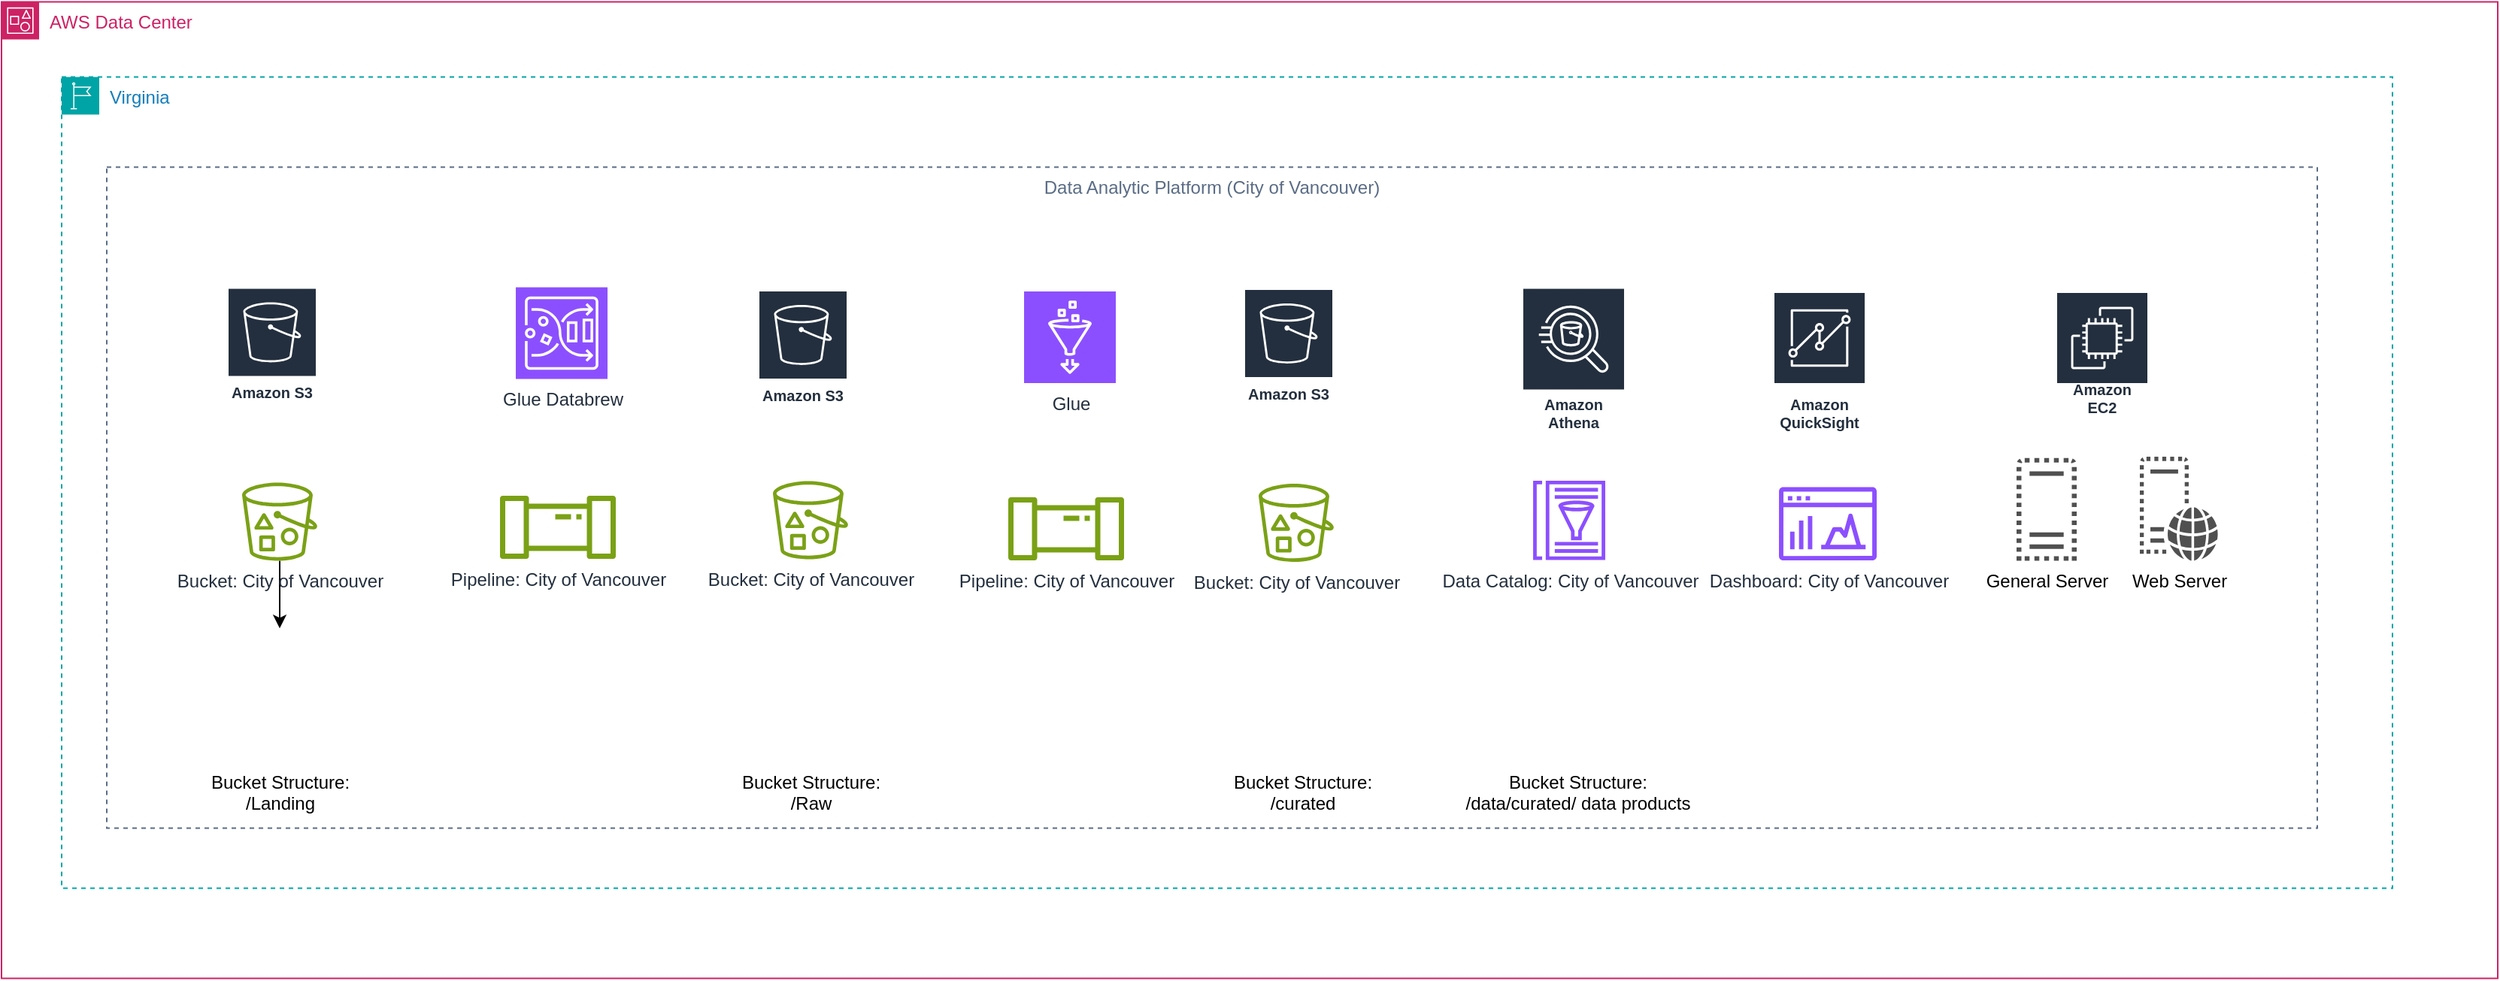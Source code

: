 <mxfile version="24.7.14">
  <diagram name="Page-1" id="GYH26-BE-DL42qdZflEd">
    <mxGraphModel dx="1344" dy="-935" grid="1" gridSize="10" guides="1" tooltips="1" connect="1" arrows="1" fold="1" page="1" pageScale="1" pageWidth="850" pageHeight="1100" math="0" shadow="0">
      <root>
        <mxCell id="0" />
        <mxCell id="1" parent="0" />
        <mxCell id="LXDzyqrESPQ0gwNqlJLr-19" value="AWS Data Center" style="points=[[0,0],[0.25,0],[0.5,0],[0.75,0],[1,0],[1,0.25],[1,0.5],[1,0.75],[1,1],[0.75,1],[0.5,1],[0.25,1],[0,1],[0,0.75],[0,0.5],[0,0.25]];outlineConnect=0;gradientColor=none;html=1;whiteSpace=wrap;fontSize=12;fontStyle=0;container=1;pointerEvents=0;collapsible=0;recursiveResize=0;shape=mxgraph.aws4.group;grIcon=mxgraph.aws4.group_account;strokeColor=#CD2264;fillColor=none;verticalAlign=top;align=left;spacingLeft=30;fontColor=#CD2264;dashed=0;" vertex="1" parent="1">
          <mxGeometry x="1720" y="2408.24" width="1660" height="650" as="geometry" />
        </mxCell>
        <mxCell id="LXDzyqrESPQ0gwNqlJLr-20" value="Virginia" style="points=[[0,0],[0.25,0],[0.5,0],[0.75,0],[1,0],[1,0.25],[1,0.5],[1,0.75],[1,1],[0.75,1],[0.5,1],[0.25,1],[0,1],[0,0.75],[0,0.5],[0,0.25]];outlineConnect=0;gradientColor=none;html=1;whiteSpace=wrap;fontSize=12;fontStyle=0;container=1;pointerEvents=0;collapsible=0;recursiveResize=0;shape=mxgraph.aws4.group;grIcon=mxgraph.aws4.group_region;strokeColor=#00A4A6;fillColor=none;verticalAlign=top;align=left;spacingLeft=30;fontColor=#147EBA;dashed=1;" vertex="1" parent="LXDzyqrESPQ0gwNqlJLr-19">
          <mxGeometry x="40" y="50" width="1550" height="540" as="geometry" />
        </mxCell>
        <mxCell id="LXDzyqrESPQ0gwNqlJLr-21" value="Data Analytic Platform (City of Vancouver)" style="fillColor=none;strokeColor=#5A6C86;dashed=1;verticalAlign=top;fontStyle=0;fontColor=#5A6C86;whiteSpace=wrap;html=1;" vertex="1" parent="LXDzyqrESPQ0gwNqlJLr-20">
          <mxGeometry x="30" y="60" width="1470" height="440" as="geometry" />
        </mxCell>
        <mxCell id="LXDzyqrESPQ0gwNqlJLr-22" value="Amazon S3" style="sketch=0;outlineConnect=0;fontColor=#232F3E;gradientColor=none;strokeColor=#ffffff;fillColor=#232F3E;dashed=0;verticalLabelPosition=middle;verticalAlign=bottom;align=center;html=1;whiteSpace=wrap;fontSize=10;fontStyle=1;spacing=3;shape=mxgraph.aws4.productIcon;prIcon=mxgraph.aws4.s3;" vertex="1" parent="LXDzyqrESPQ0gwNqlJLr-20">
          <mxGeometry x="110" y="140" width="60" height="80" as="geometry" />
        </mxCell>
        <mxCell id="LXDzyqrESPQ0gwNqlJLr-43" value="" style="edgeStyle=orthogonalEdgeStyle;rounded=0;orthogonalLoop=1;jettySize=auto;html=1;" edge="1" parent="LXDzyqrESPQ0gwNqlJLr-20" source="LXDzyqrESPQ0gwNqlJLr-23" target="LXDzyqrESPQ0gwNqlJLr-24">
          <mxGeometry relative="1" as="geometry" />
        </mxCell>
        <mxCell id="LXDzyqrESPQ0gwNqlJLr-23" value="Bucket: City of Vancouver" style="sketch=0;outlineConnect=0;fontColor=#232F3E;gradientColor=none;fillColor=#7AA116;strokeColor=none;dashed=0;verticalLabelPosition=bottom;verticalAlign=top;align=center;html=1;fontSize=12;fontStyle=0;aspect=fixed;pointerEvents=1;shape=mxgraph.aws4.bucket_with_objects;" vertex="1" parent="LXDzyqrESPQ0gwNqlJLr-20">
          <mxGeometry x="120" y="270" width="50" height="52" as="geometry" />
        </mxCell>
        <mxCell id="LXDzyqrESPQ0gwNqlJLr-24" value="Bucket Structure:&lt;div&gt;/Landing&lt;/div&gt;" style="shape=image;html=1;verticalAlign=top;verticalLabelPosition=bottom;labelBackgroundColor=#ffffff;imageAspect=0;aspect=fixed;image=https://cdn1.iconfinder.com/data/icons/systemui/21/hierarchy-128.png" vertex="1" parent="LXDzyqrESPQ0gwNqlJLr-20">
          <mxGeometry x="100.5" y="367" width="89" height="89" as="geometry" />
        </mxCell>
        <mxCell id="LXDzyqrESPQ0gwNqlJLr-25" value="Amazon S3" style="sketch=0;outlineConnect=0;fontColor=#232F3E;gradientColor=none;strokeColor=#ffffff;fillColor=#232F3E;dashed=0;verticalLabelPosition=middle;verticalAlign=bottom;align=center;html=1;whiteSpace=wrap;fontSize=10;fontStyle=1;spacing=3;shape=mxgraph.aws4.productIcon;prIcon=mxgraph.aws4.s3;" vertex="1" parent="LXDzyqrESPQ0gwNqlJLr-20">
          <mxGeometry x="463" y="141.76" width="60" height="80" as="geometry" />
        </mxCell>
        <mxCell id="LXDzyqrESPQ0gwNqlJLr-26" value="Bucket: City of Vancouver" style="sketch=0;outlineConnect=0;fontColor=#232F3E;gradientColor=none;fillColor=#7AA116;strokeColor=none;dashed=0;verticalLabelPosition=bottom;verticalAlign=top;align=center;html=1;fontSize=12;fontStyle=0;aspect=fixed;pointerEvents=1;shape=mxgraph.aws4.bucket_with_objects;" vertex="1" parent="LXDzyqrESPQ0gwNqlJLr-20">
          <mxGeometry x="473" y="269" width="50" height="52" as="geometry" />
        </mxCell>
        <mxCell id="LXDzyqrESPQ0gwNqlJLr-27" value="Bucket Structure:&lt;div&gt;/Raw&lt;/div&gt;" style="shape=image;html=1;verticalAlign=top;verticalLabelPosition=bottom;labelBackgroundColor=#ffffff;imageAspect=0;aspect=fixed;image=https://cdn1.iconfinder.com/data/icons/systemui/21/hierarchy-128.png" vertex="1" parent="LXDzyqrESPQ0gwNqlJLr-20">
          <mxGeometry x="453.5" y="367.0" width="89" height="89" as="geometry" />
        </mxCell>
        <mxCell id="LXDzyqrESPQ0gwNqlJLr-28" value="Glue Databrew" style="sketch=0;points=[[0,0,0],[0.25,0,0],[0.5,0,0],[0.75,0,0],[1,0,0],[0,1,0],[0.25,1,0],[0.5,1,0],[0.75,1,0],[1,1,0],[0,0.25,0],[0,0.5,0],[0,0.75,0],[1,0.25,0],[1,0.5,0],[1,0.75,0]];outlineConnect=0;fontColor=#232F3E;fillColor=#8C4FFF;strokeColor=#ffffff;dashed=0;verticalLabelPosition=bottom;verticalAlign=top;align=center;html=1;fontSize=12;fontStyle=0;aspect=fixed;shape=mxgraph.aws4.resourceIcon;resIcon=mxgraph.aws4.glue_databrew;" vertex="1" parent="LXDzyqrESPQ0gwNqlJLr-20">
          <mxGeometry x="302" y="140" width="61" height="61" as="geometry" />
        </mxCell>
        <mxCell id="LXDzyqrESPQ0gwNqlJLr-29" value="Pipeline: City of Vancouver" style="sketch=0;outlineConnect=0;fontColor=#232F3E;gradientColor=none;fillColor=#7AA116;strokeColor=none;dashed=0;verticalLabelPosition=bottom;verticalAlign=top;align=center;html=1;fontSize=12;fontStyle=0;aspect=fixed;pointerEvents=1;shape=mxgraph.aws4.iot_analytics_pipeline;" vertex="1" parent="LXDzyqrESPQ0gwNqlJLr-20">
          <mxGeometry x="291" y="278.76" width="78" height="42" as="geometry" />
        </mxCell>
        <mxCell id="LXDzyqrESPQ0gwNqlJLr-30" value="Amazon S3" style="sketch=0;outlineConnect=0;fontColor=#232F3E;gradientColor=none;strokeColor=#ffffff;fillColor=#232F3E;dashed=0;verticalLabelPosition=middle;verticalAlign=bottom;align=center;html=1;whiteSpace=wrap;fontSize=10;fontStyle=1;spacing=3;shape=mxgraph.aws4.productIcon;prIcon=mxgraph.aws4.s3;" vertex="1" parent="LXDzyqrESPQ0gwNqlJLr-20">
          <mxGeometry x="786" y="140.76" width="60" height="80" as="geometry" />
        </mxCell>
        <mxCell id="LXDzyqrESPQ0gwNqlJLr-31" value="Bucket: City of Vancouver" style="sketch=0;outlineConnect=0;fontColor=#232F3E;gradientColor=none;fillColor=#7AA116;strokeColor=none;dashed=0;verticalLabelPosition=bottom;verticalAlign=top;align=center;html=1;fontSize=12;fontStyle=0;aspect=fixed;pointerEvents=1;shape=mxgraph.aws4.bucket_with_objects;" vertex="1" parent="LXDzyqrESPQ0gwNqlJLr-20">
          <mxGeometry x="796" y="270.76" width="50" height="52" as="geometry" />
        </mxCell>
        <mxCell id="LXDzyqrESPQ0gwNqlJLr-32" value="Bucket Structure:&lt;div&gt;/curated&lt;/div&gt;" style="shape=image;html=1;verticalAlign=top;verticalLabelPosition=bottom;labelBackgroundColor=#ffffff;imageAspect=0;aspect=fixed;image=https://cdn1.iconfinder.com/data/icons/systemui/21/hierarchy-128.png" vertex="1" parent="LXDzyqrESPQ0gwNqlJLr-20">
          <mxGeometry x="780.5" y="367" width="89" height="89" as="geometry" />
        </mxCell>
        <mxCell id="LXDzyqrESPQ0gwNqlJLr-33" value="Pipeline: City of Vancouver" style="sketch=0;outlineConnect=0;fontColor=#232F3E;gradientColor=none;fillColor=#7AA116;strokeColor=none;dashed=0;verticalLabelPosition=bottom;verticalAlign=top;align=center;html=1;fontSize=12;fontStyle=0;aspect=fixed;pointerEvents=1;shape=mxgraph.aws4.iot_analytics_pipeline;" vertex="1" parent="LXDzyqrESPQ0gwNqlJLr-20">
          <mxGeometry x="629" y="279.76" width="78" height="42" as="geometry" />
        </mxCell>
        <mxCell id="LXDzyqrESPQ0gwNqlJLr-34" value="Glue" style="sketch=0;points=[[0,0,0],[0.25,0,0],[0.5,0,0],[0.75,0,0],[1,0,0],[0,1,0],[0.25,1,0],[0.5,1,0],[0.75,1,0],[1,1,0],[0,0.25,0],[0,0.5,0],[0,0.75,0],[1,0.25,0],[1,0.5,0],[1,0.75,0]];outlineConnect=0;fontColor=#232F3E;fillColor=#8C4FFF;strokeColor=#ffffff;dashed=0;verticalLabelPosition=bottom;verticalAlign=top;align=center;html=1;fontSize=12;fontStyle=0;aspect=fixed;shape=mxgraph.aws4.resourceIcon;resIcon=mxgraph.aws4.glue;" vertex="1" parent="LXDzyqrESPQ0gwNqlJLr-20">
          <mxGeometry x="640" y="142.76" width="61" height="61" as="geometry" />
        </mxCell>
        <mxCell id="LXDzyqrESPQ0gwNqlJLr-35" value="Data Catalog: City of Vancouver" style="sketch=0;outlineConnect=0;fontColor=#232F3E;gradientColor=none;fillColor=#8C4FFF;strokeColor=none;dashed=0;verticalLabelPosition=bottom;verticalAlign=top;align=center;html=1;fontSize=12;fontStyle=0;aspect=fixed;pointerEvents=1;shape=mxgraph.aws4.glue_data_catalog;" vertex="1" parent="LXDzyqrESPQ0gwNqlJLr-20">
          <mxGeometry x="978.16" y="268.76" width="48.69" height="52.75" as="geometry" />
        </mxCell>
        <mxCell id="LXDzyqrESPQ0gwNqlJLr-36" value="Amazon Athena" style="sketch=0;outlineConnect=0;fontColor=#232F3E;gradientColor=none;strokeColor=#ffffff;fillColor=#232F3E;dashed=0;verticalLabelPosition=middle;verticalAlign=bottom;align=center;html=1;whiteSpace=wrap;fontSize=10;fontStyle=1;spacing=3;shape=mxgraph.aws4.productIcon;prIcon=mxgraph.aws4.athena;" vertex="1" parent="LXDzyqrESPQ0gwNqlJLr-20">
          <mxGeometry x="971" y="140" width="69" height="99.76" as="geometry" />
        </mxCell>
        <mxCell id="LXDzyqrESPQ0gwNqlJLr-37" value="Bucket Structure:&lt;div&gt;/data/curated/ data products&lt;/div&gt;" style="shape=image;html=1;verticalAlign=top;verticalLabelPosition=bottom;labelBackgroundColor=#ffffff;imageAspect=0;aspect=fixed;image=https://cdn1.iconfinder.com/data/icons/systemui/21/hierarchy-128.png" vertex="1" parent="LXDzyqrESPQ0gwNqlJLr-20">
          <mxGeometry x="963" y="367.0" width="89" height="89" as="geometry" />
        </mxCell>
        <mxCell id="LXDzyqrESPQ0gwNqlJLr-38" value="Amazon QuickSight" style="sketch=0;outlineConnect=0;fontColor=#232F3E;gradientColor=none;strokeColor=#ffffff;fillColor=#232F3E;dashed=0;verticalLabelPosition=middle;verticalAlign=bottom;align=center;html=1;whiteSpace=wrap;fontSize=10;fontStyle=1;spacing=3;shape=mxgraph.aws4.productIcon;prIcon=mxgraph.aws4.quicksight;" vertex="1" parent="LXDzyqrESPQ0gwNqlJLr-20">
          <mxGeometry x="1138" y="142.76" width="62" height="97.24" as="geometry" />
        </mxCell>
        <mxCell id="LXDzyqrESPQ0gwNqlJLr-39" value="Dashboard: City of Vancouver" style="sketch=0;outlineConnect=0;fontColor=#232F3E;gradientColor=none;fillColor=#8C4FFF;strokeColor=none;dashed=0;verticalLabelPosition=bottom;verticalAlign=top;align=center;html=1;fontSize=12;fontStyle=0;aspect=fixed;pointerEvents=1;shape=mxgraph.aws4.opensearch_dashboards;" vertex="1" parent="LXDzyqrESPQ0gwNqlJLr-20">
          <mxGeometry x="1142" y="272.84" width="65" height="49.16" as="geometry" />
        </mxCell>
        <mxCell id="LXDzyqrESPQ0gwNqlJLr-40" value="Amazon EC2" style="sketch=0;outlineConnect=0;fontColor=#232F3E;gradientColor=none;strokeColor=#ffffff;fillColor=#232F3E;dashed=0;verticalLabelPosition=middle;verticalAlign=bottom;align=center;html=1;whiteSpace=wrap;fontSize=10;fontStyle=1;spacing=3;shape=mxgraph.aws4.productIcon;prIcon=mxgraph.aws4.ec2;" vertex="1" parent="LXDzyqrESPQ0gwNqlJLr-20">
          <mxGeometry x="1326" y="142.76" width="62" height="87.24" as="geometry" />
        </mxCell>
        <mxCell id="LXDzyqrESPQ0gwNqlJLr-41" value="General Server" style="sketch=0;pointerEvents=1;shadow=0;dashed=0;html=1;strokeColor=none;fillColor=#505050;labelPosition=center;verticalLabelPosition=bottom;verticalAlign=top;outlineConnect=0;align=center;shape=mxgraph.office.servers.virtual_server;" vertex="1" parent="LXDzyqrESPQ0gwNqlJLr-20">
          <mxGeometry x="1300" y="253.62" width="40" height="68.38" as="geometry" />
        </mxCell>
        <mxCell id="LXDzyqrESPQ0gwNqlJLr-42" value="Web Server" style="sketch=0;pointerEvents=1;shadow=0;dashed=0;html=1;strokeColor=none;fillColor=#505050;labelPosition=center;verticalLabelPosition=bottom;verticalAlign=top;outlineConnect=0;align=center;shape=mxgraph.office.servers.virtual_web_server;" vertex="1" parent="LXDzyqrESPQ0gwNqlJLr-20">
          <mxGeometry x="1382" y="252.8" width="52" height="69.24" as="geometry" />
        </mxCell>
      </root>
    </mxGraphModel>
  </diagram>
</mxfile>

